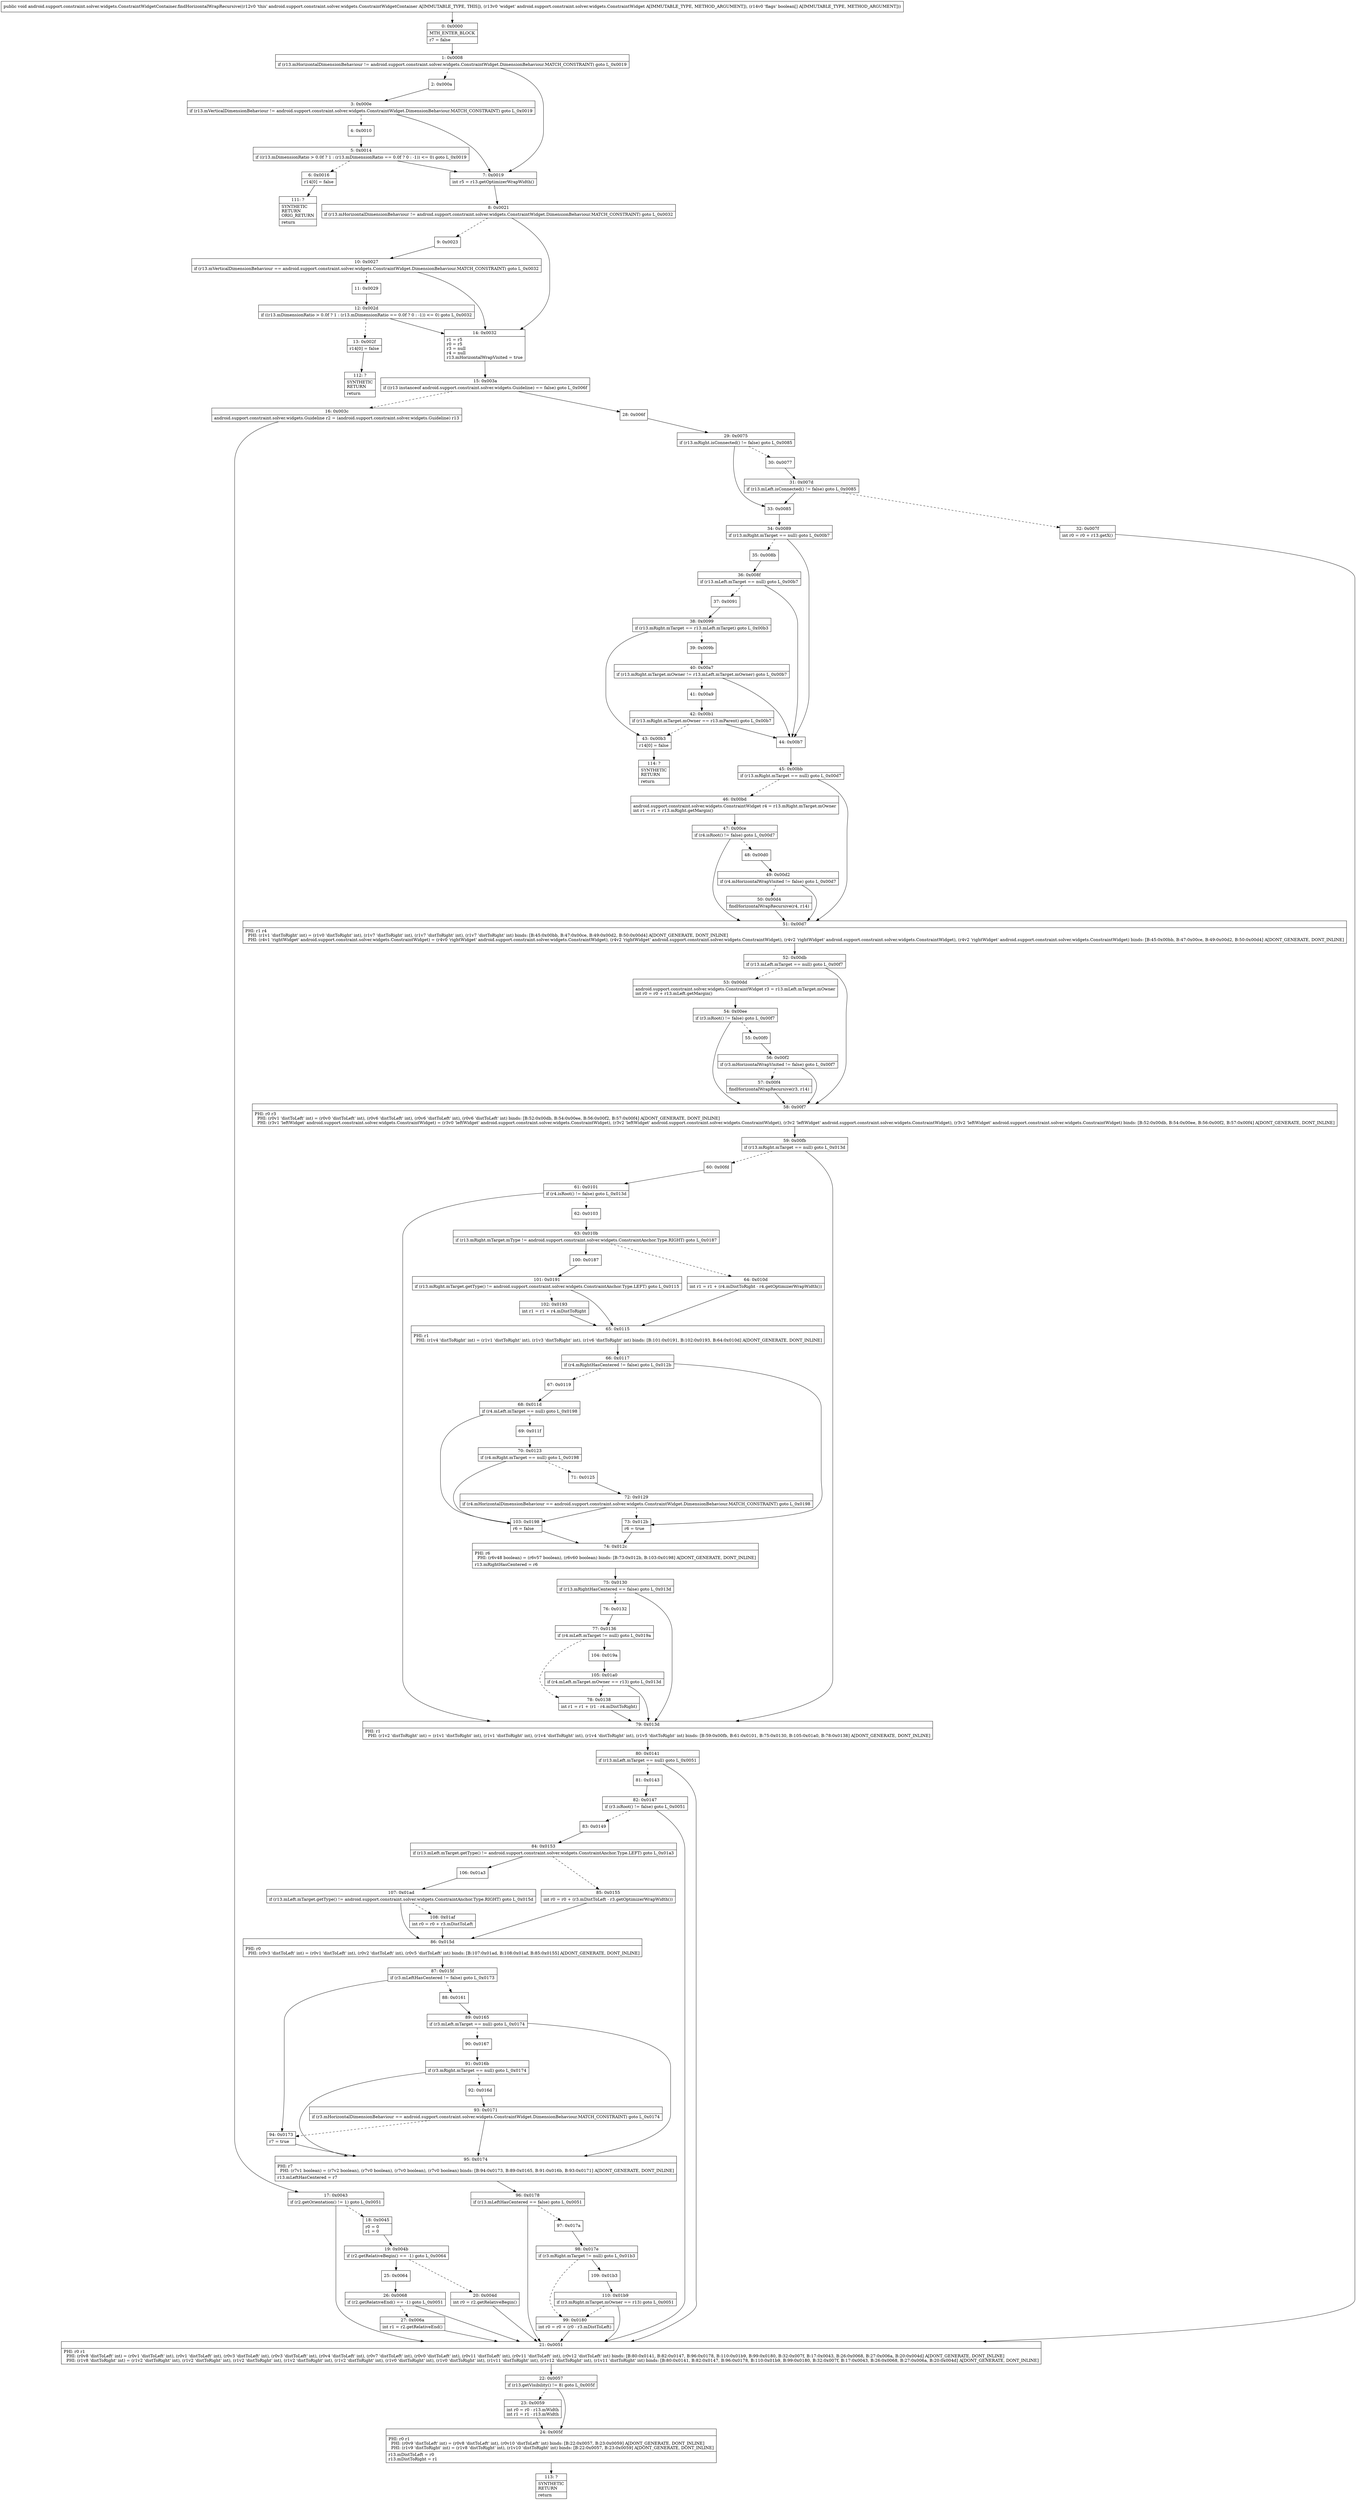 digraph "CFG forandroid.support.constraint.solver.widgets.ConstraintWidgetContainer.findHorizontalWrapRecursive(Landroid\/support\/constraint\/solver\/widgets\/ConstraintWidget;[Z)V" {
Node_0 [shape=record,label="{0\:\ 0x0000|MTH_ENTER_BLOCK\l|r7 = false\l}"];
Node_1 [shape=record,label="{1\:\ 0x0008|if (r13.mHorizontalDimensionBehaviour != android.support.constraint.solver.widgets.ConstraintWidget.DimensionBehaviour.MATCH_CONSTRAINT) goto L_0x0019\l}"];
Node_2 [shape=record,label="{2\:\ 0x000a}"];
Node_3 [shape=record,label="{3\:\ 0x000e|if (r13.mVerticalDimensionBehaviour != android.support.constraint.solver.widgets.ConstraintWidget.DimensionBehaviour.MATCH_CONSTRAINT) goto L_0x0019\l}"];
Node_4 [shape=record,label="{4\:\ 0x0010}"];
Node_5 [shape=record,label="{5\:\ 0x0014|if ((r13.mDimensionRatio \> 0.0f ? 1 : (r13.mDimensionRatio == 0.0f ? 0 : \-1)) \<= 0) goto L_0x0019\l}"];
Node_6 [shape=record,label="{6\:\ 0x0016|r14[0] = false\l}"];
Node_7 [shape=record,label="{7\:\ 0x0019|int r5 = r13.getOptimizerWrapWidth()\l}"];
Node_8 [shape=record,label="{8\:\ 0x0021|if (r13.mHorizontalDimensionBehaviour != android.support.constraint.solver.widgets.ConstraintWidget.DimensionBehaviour.MATCH_CONSTRAINT) goto L_0x0032\l}"];
Node_9 [shape=record,label="{9\:\ 0x0023}"];
Node_10 [shape=record,label="{10\:\ 0x0027|if (r13.mVerticalDimensionBehaviour == android.support.constraint.solver.widgets.ConstraintWidget.DimensionBehaviour.MATCH_CONSTRAINT) goto L_0x0032\l}"];
Node_11 [shape=record,label="{11\:\ 0x0029}"];
Node_12 [shape=record,label="{12\:\ 0x002d|if ((r13.mDimensionRatio \> 0.0f ? 1 : (r13.mDimensionRatio == 0.0f ? 0 : \-1)) \<= 0) goto L_0x0032\l}"];
Node_13 [shape=record,label="{13\:\ 0x002f|r14[0] = false\l}"];
Node_14 [shape=record,label="{14\:\ 0x0032|r1 = r5\lr0 = r5\lr3 = null\lr4 = null\lr13.mHorizontalWrapVisited = true\l}"];
Node_15 [shape=record,label="{15\:\ 0x003a|if ((r13 instanceof android.support.constraint.solver.widgets.Guideline) == false) goto L_0x006f\l}"];
Node_16 [shape=record,label="{16\:\ 0x003c|android.support.constraint.solver.widgets.Guideline r2 = (android.support.constraint.solver.widgets.Guideline) r13\l}"];
Node_17 [shape=record,label="{17\:\ 0x0043|if (r2.getOrientation() != 1) goto L_0x0051\l}"];
Node_18 [shape=record,label="{18\:\ 0x0045|r0 = 0\lr1 = 0\l}"];
Node_19 [shape=record,label="{19\:\ 0x004b|if (r2.getRelativeBegin() == \-1) goto L_0x0064\l}"];
Node_20 [shape=record,label="{20\:\ 0x004d|int r0 = r2.getRelativeBegin()\l}"];
Node_21 [shape=record,label="{21\:\ 0x0051|PHI: r0 r1 \l  PHI: (r0v8 'distToLeft' int) = (r0v1 'distToLeft' int), (r0v1 'distToLeft' int), (r0v3 'distToLeft' int), (r0v3 'distToLeft' int), (r0v4 'distToLeft' int), (r0v7 'distToLeft' int), (r0v0 'distToLeft' int), (r0v11 'distToLeft' int), (r0v11 'distToLeft' int), (r0v12 'distToLeft' int) binds: [B:80:0x0141, B:82:0x0147, B:96:0x0178, B:110:0x01b9, B:99:0x0180, B:32:0x007f, B:17:0x0043, B:26:0x0068, B:27:0x006a, B:20:0x004d] A[DONT_GENERATE, DONT_INLINE]\l  PHI: (r1v8 'distToRight' int) = (r1v2 'distToRight' int), (r1v2 'distToRight' int), (r1v2 'distToRight' int), (r1v2 'distToRight' int), (r1v2 'distToRight' int), (r1v0 'distToRight' int), (r1v0 'distToRight' int), (r1v11 'distToRight' int), (r1v12 'distToRight' int), (r1v11 'distToRight' int) binds: [B:80:0x0141, B:82:0x0147, B:96:0x0178, B:110:0x01b9, B:99:0x0180, B:32:0x007f, B:17:0x0043, B:26:0x0068, B:27:0x006a, B:20:0x004d] A[DONT_GENERATE, DONT_INLINE]\l}"];
Node_22 [shape=record,label="{22\:\ 0x0057|if (r13.getVisibility() != 8) goto L_0x005f\l}"];
Node_23 [shape=record,label="{23\:\ 0x0059|int r0 = r0 \- r13.mWidth\lint r1 = r1 \- r13.mWidth\l}"];
Node_24 [shape=record,label="{24\:\ 0x005f|PHI: r0 r1 \l  PHI: (r0v9 'distToLeft' int) = (r0v8 'distToLeft' int), (r0v10 'distToLeft' int) binds: [B:22:0x0057, B:23:0x0059] A[DONT_GENERATE, DONT_INLINE]\l  PHI: (r1v9 'distToRight' int) = (r1v8 'distToRight' int), (r1v10 'distToRight' int) binds: [B:22:0x0057, B:23:0x0059] A[DONT_GENERATE, DONT_INLINE]\l|r13.mDistToLeft = r0\lr13.mDistToRight = r1\l}"];
Node_25 [shape=record,label="{25\:\ 0x0064}"];
Node_26 [shape=record,label="{26\:\ 0x0068|if (r2.getRelativeEnd() == \-1) goto L_0x0051\l}"];
Node_27 [shape=record,label="{27\:\ 0x006a|int r1 = r2.getRelativeEnd()\l}"];
Node_28 [shape=record,label="{28\:\ 0x006f}"];
Node_29 [shape=record,label="{29\:\ 0x0075|if (r13.mRight.isConnected() != false) goto L_0x0085\l}"];
Node_30 [shape=record,label="{30\:\ 0x0077}"];
Node_31 [shape=record,label="{31\:\ 0x007d|if (r13.mLeft.isConnected() != false) goto L_0x0085\l}"];
Node_32 [shape=record,label="{32\:\ 0x007f|int r0 = r0 + r13.getX()\l}"];
Node_33 [shape=record,label="{33\:\ 0x0085}"];
Node_34 [shape=record,label="{34\:\ 0x0089|if (r13.mRight.mTarget == null) goto L_0x00b7\l}"];
Node_35 [shape=record,label="{35\:\ 0x008b}"];
Node_36 [shape=record,label="{36\:\ 0x008f|if (r13.mLeft.mTarget == null) goto L_0x00b7\l}"];
Node_37 [shape=record,label="{37\:\ 0x0091}"];
Node_38 [shape=record,label="{38\:\ 0x0099|if (r13.mRight.mTarget == r13.mLeft.mTarget) goto L_0x00b3\l}"];
Node_39 [shape=record,label="{39\:\ 0x009b}"];
Node_40 [shape=record,label="{40\:\ 0x00a7|if (r13.mRight.mTarget.mOwner != r13.mLeft.mTarget.mOwner) goto L_0x00b7\l}"];
Node_41 [shape=record,label="{41\:\ 0x00a9}"];
Node_42 [shape=record,label="{42\:\ 0x00b1|if (r13.mRight.mTarget.mOwner == r13.mParent) goto L_0x00b7\l}"];
Node_43 [shape=record,label="{43\:\ 0x00b3|r14[0] = false\l}"];
Node_44 [shape=record,label="{44\:\ 0x00b7}"];
Node_45 [shape=record,label="{45\:\ 0x00bb|if (r13.mRight.mTarget == null) goto L_0x00d7\l}"];
Node_46 [shape=record,label="{46\:\ 0x00bd|android.support.constraint.solver.widgets.ConstraintWidget r4 = r13.mRight.mTarget.mOwner\lint r1 = r1 + r13.mRight.getMargin()\l}"];
Node_47 [shape=record,label="{47\:\ 0x00ce|if (r4.isRoot() != false) goto L_0x00d7\l}"];
Node_48 [shape=record,label="{48\:\ 0x00d0}"];
Node_49 [shape=record,label="{49\:\ 0x00d2|if (r4.mHorizontalWrapVisited != false) goto L_0x00d7\l}"];
Node_50 [shape=record,label="{50\:\ 0x00d4|findHorizontalWrapRecursive(r4, r14)\l}"];
Node_51 [shape=record,label="{51\:\ 0x00d7|PHI: r1 r4 \l  PHI: (r1v1 'distToRight' int) = (r1v0 'distToRight' int), (r1v7 'distToRight' int), (r1v7 'distToRight' int), (r1v7 'distToRight' int) binds: [B:45:0x00bb, B:47:0x00ce, B:49:0x00d2, B:50:0x00d4] A[DONT_GENERATE, DONT_INLINE]\l  PHI: (r4v1 'rightWidget' android.support.constraint.solver.widgets.ConstraintWidget) = (r4v0 'rightWidget' android.support.constraint.solver.widgets.ConstraintWidget), (r4v2 'rightWidget' android.support.constraint.solver.widgets.ConstraintWidget), (r4v2 'rightWidget' android.support.constraint.solver.widgets.ConstraintWidget), (r4v2 'rightWidget' android.support.constraint.solver.widgets.ConstraintWidget) binds: [B:45:0x00bb, B:47:0x00ce, B:49:0x00d2, B:50:0x00d4] A[DONT_GENERATE, DONT_INLINE]\l}"];
Node_52 [shape=record,label="{52\:\ 0x00db|if (r13.mLeft.mTarget == null) goto L_0x00f7\l}"];
Node_53 [shape=record,label="{53\:\ 0x00dd|android.support.constraint.solver.widgets.ConstraintWidget r3 = r13.mLeft.mTarget.mOwner\lint r0 = r0 + r13.mLeft.getMargin()\l}"];
Node_54 [shape=record,label="{54\:\ 0x00ee|if (r3.isRoot() != false) goto L_0x00f7\l}"];
Node_55 [shape=record,label="{55\:\ 0x00f0}"];
Node_56 [shape=record,label="{56\:\ 0x00f2|if (r3.mHorizontalWrapVisited != false) goto L_0x00f7\l}"];
Node_57 [shape=record,label="{57\:\ 0x00f4|findHorizontalWrapRecursive(r3, r14)\l}"];
Node_58 [shape=record,label="{58\:\ 0x00f7|PHI: r0 r3 \l  PHI: (r0v1 'distToLeft' int) = (r0v0 'distToLeft' int), (r0v6 'distToLeft' int), (r0v6 'distToLeft' int), (r0v6 'distToLeft' int) binds: [B:52:0x00db, B:54:0x00ee, B:56:0x00f2, B:57:0x00f4] A[DONT_GENERATE, DONT_INLINE]\l  PHI: (r3v1 'leftWidget' android.support.constraint.solver.widgets.ConstraintWidget) = (r3v0 'leftWidget' android.support.constraint.solver.widgets.ConstraintWidget), (r3v2 'leftWidget' android.support.constraint.solver.widgets.ConstraintWidget), (r3v2 'leftWidget' android.support.constraint.solver.widgets.ConstraintWidget), (r3v2 'leftWidget' android.support.constraint.solver.widgets.ConstraintWidget) binds: [B:52:0x00db, B:54:0x00ee, B:56:0x00f2, B:57:0x00f4] A[DONT_GENERATE, DONT_INLINE]\l}"];
Node_59 [shape=record,label="{59\:\ 0x00fb|if (r13.mRight.mTarget == null) goto L_0x013d\l}"];
Node_60 [shape=record,label="{60\:\ 0x00fd}"];
Node_61 [shape=record,label="{61\:\ 0x0101|if (r4.isRoot() != false) goto L_0x013d\l}"];
Node_62 [shape=record,label="{62\:\ 0x0103}"];
Node_63 [shape=record,label="{63\:\ 0x010b|if (r13.mRight.mTarget.mType != android.support.constraint.solver.widgets.ConstraintAnchor.Type.RIGHT) goto L_0x0187\l}"];
Node_64 [shape=record,label="{64\:\ 0x010d|int r1 = r1 + (r4.mDistToRight \- r4.getOptimizerWrapWidth())\l}"];
Node_65 [shape=record,label="{65\:\ 0x0115|PHI: r1 \l  PHI: (r1v4 'distToRight' int) = (r1v1 'distToRight' int), (r1v3 'distToRight' int), (r1v6 'distToRight' int) binds: [B:101:0x0191, B:102:0x0193, B:64:0x010d] A[DONT_GENERATE, DONT_INLINE]\l}"];
Node_66 [shape=record,label="{66\:\ 0x0117|if (r4.mRightHasCentered != false) goto L_0x012b\l}"];
Node_67 [shape=record,label="{67\:\ 0x0119}"];
Node_68 [shape=record,label="{68\:\ 0x011d|if (r4.mLeft.mTarget == null) goto L_0x0198\l}"];
Node_69 [shape=record,label="{69\:\ 0x011f}"];
Node_70 [shape=record,label="{70\:\ 0x0123|if (r4.mRight.mTarget == null) goto L_0x0198\l}"];
Node_71 [shape=record,label="{71\:\ 0x0125}"];
Node_72 [shape=record,label="{72\:\ 0x0129|if (r4.mHorizontalDimensionBehaviour == android.support.constraint.solver.widgets.ConstraintWidget.DimensionBehaviour.MATCH_CONSTRAINT) goto L_0x0198\l}"];
Node_73 [shape=record,label="{73\:\ 0x012b|r6 = true\l}"];
Node_74 [shape=record,label="{74\:\ 0x012c|PHI: r6 \l  PHI: (r6v48 boolean) = (r6v57 boolean), (r6v60 boolean) binds: [B:73:0x012b, B:103:0x0198] A[DONT_GENERATE, DONT_INLINE]\l|r13.mRightHasCentered = r6\l}"];
Node_75 [shape=record,label="{75\:\ 0x0130|if (r13.mRightHasCentered == false) goto L_0x013d\l}"];
Node_76 [shape=record,label="{76\:\ 0x0132}"];
Node_77 [shape=record,label="{77\:\ 0x0136|if (r4.mLeft.mTarget != null) goto L_0x019a\l}"];
Node_78 [shape=record,label="{78\:\ 0x0138|int r1 = r1 + (r1 \- r4.mDistToRight)\l}"];
Node_79 [shape=record,label="{79\:\ 0x013d|PHI: r1 \l  PHI: (r1v2 'distToRight' int) = (r1v1 'distToRight' int), (r1v1 'distToRight' int), (r1v4 'distToRight' int), (r1v4 'distToRight' int), (r1v5 'distToRight' int) binds: [B:59:0x00fb, B:61:0x0101, B:75:0x0130, B:105:0x01a0, B:78:0x0138] A[DONT_GENERATE, DONT_INLINE]\l}"];
Node_80 [shape=record,label="{80\:\ 0x0141|if (r13.mLeft.mTarget == null) goto L_0x0051\l}"];
Node_81 [shape=record,label="{81\:\ 0x0143}"];
Node_82 [shape=record,label="{82\:\ 0x0147|if (r3.isRoot() != false) goto L_0x0051\l}"];
Node_83 [shape=record,label="{83\:\ 0x0149}"];
Node_84 [shape=record,label="{84\:\ 0x0153|if (r13.mLeft.mTarget.getType() != android.support.constraint.solver.widgets.ConstraintAnchor.Type.LEFT) goto L_0x01a3\l}"];
Node_85 [shape=record,label="{85\:\ 0x0155|int r0 = r0 + (r3.mDistToLeft \- r3.getOptimizerWrapWidth())\l}"];
Node_86 [shape=record,label="{86\:\ 0x015d|PHI: r0 \l  PHI: (r0v3 'distToLeft' int) = (r0v1 'distToLeft' int), (r0v2 'distToLeft' int), (r0v5 'distToLeft' int) binds: [B:107:0x01ad, B:108:0x01af, B:85:0x0155] A[DONT_GENERATE, DONT_INLINE]\l}"];
Node_87 [shape=record,label="{87\:\ 0x015f|if (r3.mLeftHasCentered != false) goto L_0x0173\l}"];
Node_88 [shape=record,label="{88\:\ 0x0161}"];
Node_89 [shape=record,label="{89\:\ 0x0165|if (r3.mLeft.mTarget == null) goto L_0x0174\l}"];
Node_90 [shape=record,label="{90\:\ 0x0167}"];
Node_91 [shape=record,label="{91\:\ 0x016b|if (r3.mRight.mTarget == null) goto L_0x0174\l}"];
Node_92 [shape=record,label="{92\:\ 0x016d}"];
Node_93 [shape=record,label="{93\:\ 0x0171|if (r3.mHorizontalDimensionBehaviour == android.support.constraint.solver.widgets.ConstraintWidget.DimensionBehaviour.MATCH_CONSTRAINT) goto L_0x0174\l}"];
Node_94 [shape=record,label="{94\:\ 0x0173|r7 = true\l}"];
Node_95 [shape=record,label="{95\:\ 0x0174|PHI: r7 \l  PHI: (r7v1 boolean) = (r7v2 boolean), (r7v0 boolean), (r7v0 boolean), (r7v0 boolean) binds: [B:94:0x0173, B:89:0x0165, B:91:0x016b, B:93:0x0171] A[DONT_GENERATE, DONT_INLINE]\l|r13.mLeftHasCentered = r7\l}"];
Node_96 [shape=record,label="{96\:\ 0x0178|if (r13.mLeftHasCentered == false) goto L_0x0051\l}"];
Node_97 [shape=record,label="{97\:\ 0x017a}"];
Node_98 [shape=record,label="{98\:\ 0x017e|if (r3.mRight.mTarget != null) goto L_0x01b3\l}"];
Node_99 [shape=record,label="{99\:\ 0x0180|int r0 = r0 + (r0 \- r3.mDistToLeft)\l}"];
Node_100 [shape=record,label="{100\:\ 0x0187}"];
Node_101 [shape=record,label="{101\:\ 0x0191|if (r13.mRight.mTarget.getType() != android.support.constraint.solver.widgets.ConstraintAnchor.Type.LEFT) goto L_0x0115\l}"];
Node_102 [shape=record,label="{102\:\ 0x0193|int r1 = r1 + r4.mDistToRight\l}"];
Node_103 [shape=record,label="{103\:\ 0x0198|r6 = false\l}"];
Node_104 [shape=record,label="{104\:\ 0x019a}"];
Node_105 [shape=record,label="{105\:\ 0x01a0|if (r4.mLeft.mTarget.mOwner == r13) goto L_0x013d\l}"];
Node_106 [shape=record,label="{106\:\ 0x01a3}"];
Node_107 [shape=record,label="{107\:\ 0x01ad|if (r13.mLeft.mTarget.getType() != android.support.constraint.solver.widgets.ConstraintAnchor.Type.RIGHT) goto L_0x015d\l}"];
Node_108 [shape=record,label="{108\:\ 0x01af|int r0 = r0 + r3.mDistToLeft\l}"];
Node_109 [shape=record,label="{109\:\ 0x01b3}"];
Node_110 [shape=record,label="{110\:\ 0x01b9|if (r3.mRight.mTarget.mOwner == r13) goto L_0x0051\l}"];
Node_111 [shape=record,label="{111\:\ ?|SYNTHETIC\lRETURN\lORIG_RETURN\l|return\l}"];
Node_112 [shape=record,label="{112\:\ ?|SYNTHETIC\lRETURN\l|return\l}"];
Node_113 [shape=record,label="{113\:\ ?|SYNTHETIC\lRETURN\l|return\l}"];
Node_114 [shape=record,label="{114\:\ ?|SYNTHETIC\lRETURN\l|return\l}"];
MethodNode[shape=record,label="{public void android.support.constraint.solver.widgets.ConstraintWidgetContainer.findHorizontalWrapRecursive((r12v0 'this' android.support.constraint.solver.widgets.ConstraintWidgetContainer A[IMMUTABLE_TYPE, THIS]), (r13v0 'widget' android.support.constraint.solver.widgets.ConstraintWidget A[IMMUTABLE_TYPE, METHOD_ARGUMENT]), (r14v0 'flags' boolean[] A[IMMUTABLE_TYPE, METHOD_ARGUMENT])) }"];
MethodNode -> Node_0;
Node_0 -> Node_1;
Node_1 -> Node_2[style=dashed];
Node_1 -> Node_7;
Node_2 -> Node_3;
Node_3 -> Node_4[style=dashed];
Node_3 -> Node_7;
Node_4 -> Node_5;
Node_5 -> Node_6[style=dashed];
Node_5 -> Node_7;
Node_6 -> Node_111;
Node_7 -> Node_8;
Node_8 -> Node_9[style=dashed];
Node_8 -> Node_14;
Node_9 -> Node_10;
Node_10 -> Node_11[style=dashed];
Node_10 -> Node_14;
Node_11 -> Node_12;
Node_12 -> Node_13[style=dashed];
Node_12 -> Node_14;
Node_13 -> Node_112;
Node_14 -> Node_15;
Node_15 -> Node_16[style=dashed];
Node_15 -> Node_28;
Node_16 -> Node_17;
Node_17 -> Node_18[style=dashed];
Node_17 -> Node_21;
Node_18 -> Node_19;
Node_19 -> Node_20[style=dashed];
Node_19 -> Node_25;
Node_20 -> Node_21;
Node_21 -> Node_22;
Node_22 -> Node_23[style=dashed];
Node_22 -> Node_24;
Node_23 -> Node_24;
Node_24 -> Node_113;
Node_25 -> Node_26;
Node_26 -> Node_21;
Node_26 -> Node_27[style=dashed];
Node_27 -> Node_21;
Node_28 -> Node_29;
Node_29 -> Node_30[style=dashed];
Node_29 -> Node_33;
Node_30 -> Node_31;
Node_31 -> Node_32[style=dashed];
Node_31 -> Node_33;
Node_32 -> Node_21;
Node_33 -> Node_34;
Node_34 -> Node_35[style=dashed];
Node_34 -> Node_44;
Node_35 -> Node_36;
Node_36 -> Node_37[style=dashed];
Node_36 -> Node_44;
Node_37 -> Node_38;
Node_38 -> Node_39[style=dashed];
Node_38 -> Node_43;
Node_39 -> Node_40;
Node_40 -> Node_41[style=dashed];
Node_40 -> Node_44;
Node_41 -> Node_42;
Node_42 -> Node_43[style=dashed];
Node_42 -> Node_44;
Node_43 -> Node_114;
Node_44 -> Node_45;
Node_45 -> Node_46[style=dashed];
Node_45 -> Node_51;
Node_46 -> Node_47;
Node_47 -> Node_48[style=dashed];
Node_47 -> Node_51;
Node_48 -> Node_49;
Node_49 -> Node_50[style=dashed];
Node_49 -> Node_51;
Node_50 -> Node_51;
Node_51 -> Node_52;
Node_52 -> Node_53[style=dashed];
Node_52 -> Node_58;
Node_53 -> Node_54;
Node_54 -> Node_55[style=dashed];
Node_54 -> Node_58;
Node_55 -> Node_56;
Node_56 -> Node_57[style=dashed];
Node_56 -> Node_58;
Node_57 -> Node_58;
Node_58 -> Node_59;
Node_59 -> Node_60[style=dashed];
Node_59 -> Node_79;
Node_60 -> Node_61;
Node_61 -> Node_62[style=dashed];
Node_61 -> Node_79;
Node_62 -> Node_63;
Node_63 -> Node_64[style=dashed];
Node_63 -> Node_100;
Node_64 -> Node_65;
Node_65 -> Node_66;
Node_66 -> Node_67[style=dashed];
Node_66 -> Node_73;
Node_67 -> Node_68;
Node_68 -> Node_69[style=dashed];
Node_68 -> Node_103;
Node_69 -> Node_70;
Node_70 -> Node_71[style=dashed];
Node_70 -> Node_103;
Node_71 -> Node_72;
Node_72 -> Node_73[style=dashed];
Node_72 -> Node_103;
Node_73 -> Node_74;
Node_74 -> Node_75;
Node_75 -> Node_76[style=dashed];
Node_75 -> Node_79;
Node_76 -> Node_77;
Node_77 -> Node_78[style=dashed];
Node_77 -> Node_104;
Node_78 -> Node_79;
Node_79 -> Node_80;
Node_80 -> Node_21;
Node_80 -> Node_81[style=dashed];
Node_81 -> Node_82;
Node_82 -> Node_21;
Node_82 -> Node_83[style=dashed];
Node_83 -> Node_84;
Node_84 -> Node_85[style=dashed];
Node_84 -> Node_106;
Node_85 -> Node_86;
Node_86 -> Node_87;
Node_87 -> Node_88[style=dashed];
Node_87 -> Node_94;
Node_88 -> Node_89;
Node_89 -> Node_90[style=dashed];
Node_89 -> Node_95;
Node_90 -> Node_91;
Node_91 -> Node_92[style=dashed];
Node_91 -> Node_95;
Node_92 -> Node_93;
Node_93 -> Node_94[style=dashed];
Node_93 -> Node_95;
Node_94 -> Node_95;
Node_95 -> Node_96;
Node_96 -> Node_21;
Node_96 -> Node_97[style=dashed];
Node_97 -> Node_98;
Node_98 -> Node_99[style=dashed];
Node_98 -> Node_109;
Node_99 -> Node_21;
Node_100 -> Node_101;
Node_101 -> Node_65;
Node_101 -> Node_102[style=dashed];
Node_102 -> Node_65;
Node_103 -> Node_74;
Node_104 -> Node_105;
Node_105 -> Node_79;
Node_105 -> Node_78[style=dashed];
Node_106 -> Node_107;
Node_107 -> Node_86;
Node_107 -> Node_108[style=dashed];
Node_108 -> Node_86;
Node_109 -> Node_110;
Node_110 -> Node_21;
Node_110 -> Node_99[style=dashed];
}

